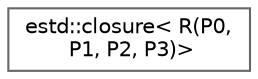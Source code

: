 digraph "Graphical Class Hierarchy"
{
 // LATEX_PDF_SIZE
  bgcolor="transparent";
  edge [fontname=Helvetica,fontsize=10,labelfontname=Helvetica,labelfontsize=10];
  node [fontname=Helvetica,fontsize=10,shape=box,height=0.2,width=0.4];
  rankdir="LR";
  Node0 [id="Node000000",label="estd::closure\< R(P0,\l P1, P2, P3)\>",height=0.2,width=0.4,color="grey40", fillcolor="white", style="filled",URL="$dd/d74/structestd_1_1closure_3_01R_07P0_00_01P1_00_01P2_00_01P3_08_4.html",tooltip=" "];
}
